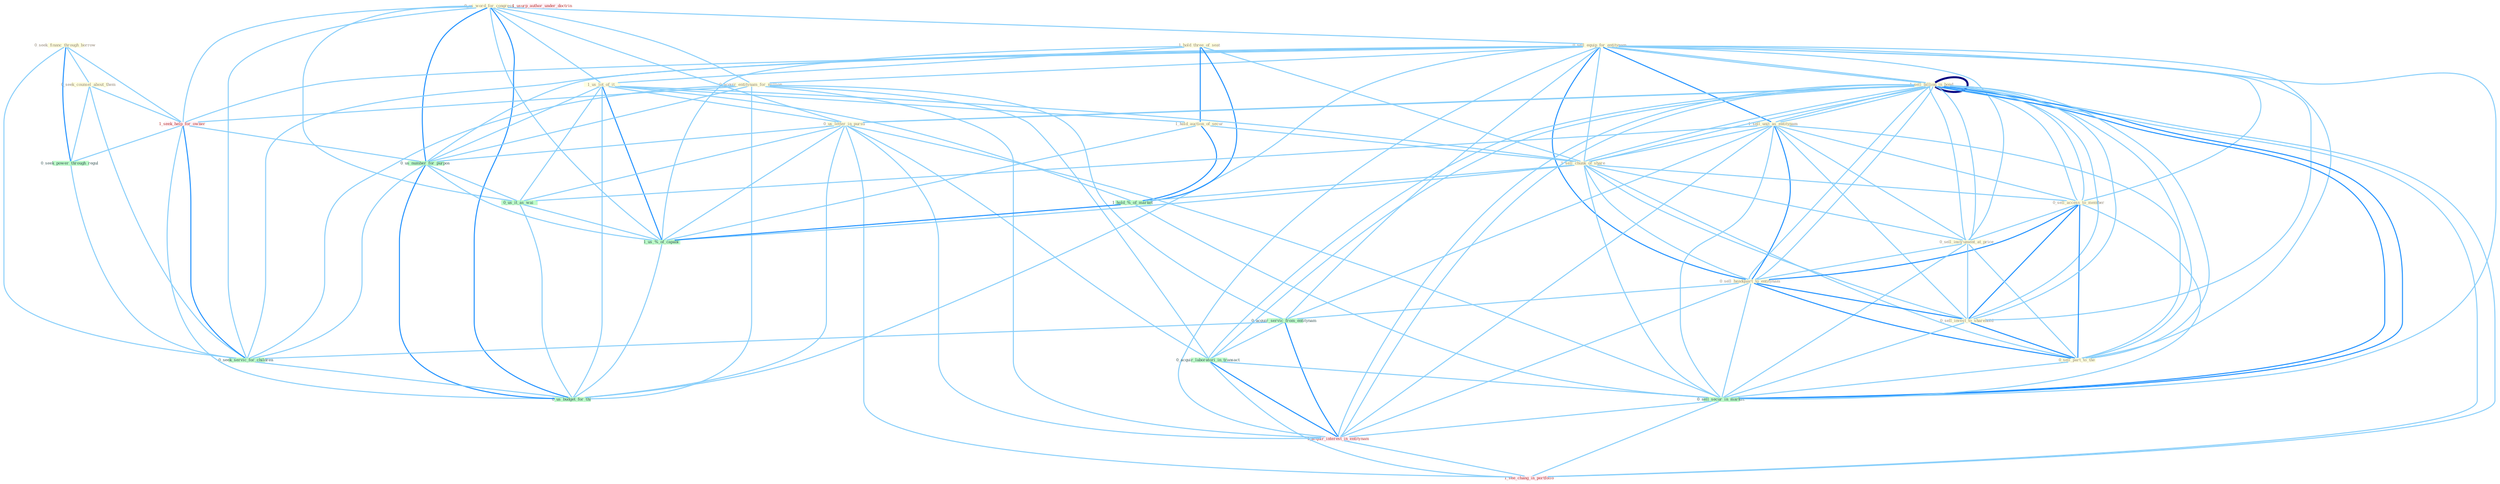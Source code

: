 Graph G{ 
    node
    [shape=polygon,style=filled,width=.5,height=.06,color="#BDFCC9",fixedsize=true,fontsize=4,
    fontcolor="#2f4f4f"];
    {node
    [color="#ffffe0", fontcolor="#8b7d6b"] "0_us_word_for_congress " "0_sell_equip_for_entitynam " "1_hold_three_of_seat " "1_us_lot_of_it " "1_hold_auction_of_secur " "1_sell_billion_in_bond " "1_sell_unit_as_entitynam " "1_sell_chunk_of_share " "0_acquir_entitynam_for_million " "0_sell_access_to_member " "0_sell_instrument_at_price " "0_seek_financ_through_borrow " "0_sell_headquart_to_entitynam " "0_sell_invest_to_sharehold " "0_sell_part_to_the " "0_us_letter_in_pursu " "0_seek_counsel_about_them "}
{node [color="#fff0f5", fontcolor="#b22222"] "1_seek_help_for_owner " "1_sell_billion_in_bond " "1_usurp_author_under_doctrin " "1_acquir_interest_in_entitynam " "1_see_chang_in_portfolio "}
edge [color="#B0E2FF"];

	"0_us_word_for_congress " -- "0_sell_equip_for_entitynam " [w="1", color="#87cefa" ];
	"0_us_word_for_congress " -- "1_us_lot_of_it " [w="1", color="#87cefa" ];
	"0_us_word_for_congress " -- "0_acquir_entitynam_for_million " [w="1", color="#87cefa" ];
	"0_us_word_for_congress " -- "0_us_letter_in_pursu " [w="1", color="#87cefa" ];
	"0_us_word_for_congress " -- "1_seek_help_for_owner " [w="1", color="#87cefa" ];
	"0_us_word_for_congress " -- "0_us_number_for_purpos " [w="2", color="#1e90ff" , len=0.8];
	"0_us_word_for_congress " -- "0_us_it_as_wai " [w="1", color="#87cefa" ];
	"0_us_word_for_congress " -- "1_us_%_of_capabl " [w="1", color="#87cefa" ];
	"0_us_word_for_congress " -- "0_seek_servic_for_children " [w="1", color="#87cefa" ];
	"0_us_word_for_congress " -- "0_us_budget_for_thi " [w="2", color="#1e90ff" , len=0.8];
	"0_sell_equip_for_entitynam " -- "1_sell_billion_in_bond " [w="1", color="#87cefa" ];
	"0_sell_equip_for_entitynam " -- "1_sell_unit_as_entitynam " [w="2", color="#1e90ff" , len=0.8];
	"0_sell_equip_for_entitynam " -- "1_sell_chunk_of_share " [w="1", color="#87cefa" ];
	"0_sell_equip_for_entitynam " -- "0_acquir_entitynam_for_million " [w="1", color="#87cefa" ];
	"0_sell_equip_for_entitynam " -- "0_sell_access_to_member " [w="1", color="#87cefa" ];
	"0_sell_equip_for_entitynam " -- "0_sell_instrument_at_price " [w="1", color="#87cefa" ];
	"0_sell_equip_for_entitynam " -- "0_sell_headquart_to_entitynam " [w="2", color="#1e90ff" , len=0.8];
	"0_sell_equip_for_entitynam " -- "0_sell_invest_to_sharehold " [w="1", color="#87cefa" ];
	"0_sell_equip_for_entitynam " -- "0_sell_part_to_the " [w="1", color="#87cefa" ];
	"0_sell_equip_for_entitynam " -- "1_seek_help_for_owner " [w="1", color="#87cefa" ];
	"0_sell_equip_for_entitynam " -- "0_acquir_servic_from_entitynam " [w="1", color="#87cefa" ];
	"0_sell_equip_for_entitynam " -- "0_us_number_for_purpos " [w="1", color="#87cefa" ];
	"0_sell_equip_for_entitynam " -- "1_sell_billion_in_bond " [w="1", color="#87cefa" ];
	"0_sell_equip_for_entitynam " -- "0_sell_secur_in_market " [w="1", color="#87cefa" ];
	"0_sell_equip_for_entitynam " -- "1_acquir_interest_in_entitynam " [w="1", color="#87cefa" ];
	"0_sell_equip_for_entitynam " -- "0_seek_servic_for_children " [w="1", color="#87cefa" ];
	"0_sell_equip_for_entitynam " -- "0_us_budget_for_thi " [w="1", color="#87cefa" ];
	"1_hold_three_of_seat " -- "1_us_lot_of_it " [w="1", color="#87cefa" ];
	"1_hold_three_of_seat " -- "1_hold_auction_of_secur " [w="2", color="#1e90ff" , len=0.8];
	"1_hold_three_of_seat " -- "1_sell_chunk_of_share " [w="1", color="#87cefa" ];
	"1_hold_three_of_seat " -- "1_hold_%_of_market " [w="2", color="#1e90ff" , len=0.8];
	"1_hold_three_of_seat " -- "1_us_%_of_capabl " [w="1", color="#87cefa" ];
	"1_us_lot_of_it " -- "1_hold_auction_of_secur " [w="1", color="#87cefa" ];
	"1_us_lot_of_it " -- "1_sell_chunk_of_share " [w="1", color="#87cefa" ];
	"1_us_lot_of_it " -- "0_us_letter_in_pursu " [w="1", color="#87cefa" ];
	"1_us_lot_of_it " -- "1_hold_%_of_market " [w="1", color="#87cefa" ];
	"1_us_lot_of_it " -- "0_us_number_for_purpos " [w="1", color="#87cefa" ];
	"1_us_lot_of_it " -- "0_us_it_as_wai " [w="1", color="#87cefa" ];
	"1_us_lot_of_it " -- "1_us_%_of_capabl " [w="2", color="#1e90ff" , len=0.8];
	"1_us_lot_of_it " -- "0_us_budget_for_thi " [w="1", color="#87cefa" ];
	"1_hold_auction_of_secur " -- "1_sell_chunk_of_share " [w="1", color="#87cefa" ];
	"1_hold_auction_of_secur " -- "1_hold_%_of_market " [w="2", color="#1e90ff" , len=0.8];
	"1_hold_auction_of_secur " -- "1_us_%_of_capabl " [w="1", color="#87cefa" ];
	"1_sell_billion_in_bond " -- "1_sell_unit_as_entitynam " [w="1", color="#87cefa" ];
	"1_sell_billion_in_bond " -- "1_sell_chunk_of_share " [w="1", color="#87cefa" ];
	"1_sell_billion_in_bond " -- "0_sell_access_to_member " [w="1", color="#87cefa" ];
	"1_sell_billion_in_bond " -- "0_sell_instrument_at_price " [w="1", color="#87cefa" ];
	"1_sell_billion_in_bond " -- "0_sell_headquart_to_entitynam " [w="1", color="#87cefa" ];
	"1_sell_billion_in_bond " -- "0_sell_invest_to_sharehold " [w="1", color="#87cefa" ];
	"1_sell_billion_in_bond " -- "0_sell_part_to_the " [w="1", color="#87cefa" ];
	"1_sell_billion_in_bond " -- "0_us_letter_in_pursu " [w="1", color="#87cefa" ];
	"1_sell_billion_in_bond " -- "0_acquir_laboratori_in_transact " [w="1", color="#87cefa" ];
	"1_sell_billion_in_bond " -- "1_sell_billion_in_bond " [w="4", style=bold, color="#000080", len=0.4];
	"1_sell_billion_in_bond " -- "0_sell_secur_in_market " [w="2", color="#1e90ff" , len=0.8];
	"1_sell_billion_in_bond " -- "1_acquir_interest_in_entitynam " [w="1", color="#87cefa" ];
	"1_sell_billion_in_bond " -- "1_see_chang_in_portfolio " [w="1", color="#87cefa" ];
	"1_sell_unit_as_entitynam " -- "1_sell_chunk_of_share " [w="1", color="#87cefa" ];
	"1_sell_unit_as_entitynam " -- "0_sell_access_to_member " [w="1", color="#87cefa" ];
	"1_sell_unit_as_entitynam " -- "0_sell_instrument_at_price " [w="1", color="#87cefa" ];
	"1_sell_unit_as_entitynam " -- "0_sell_headquart_to_entitynam " [w="2", color="#1e90ff" , len=0.8];
	"1_sell_unit_as_entitynam " -- "0_sell_invest_to_sharehold " [w="1", color="#87cefa" ];
	"1_sell_unit_as_entitynam " -- "0_sell_part_to_the " [w="1", color="#87cefa" ];
	"1_sell_unit_as_entitynam " -- "0_acquir_servic_from_entitynam " [w="1", color="#87cefa" ];
	"1_sell_unit_as_entitynam " -- "1_sell_billion_in_bond " [w="1", color="#87cefa" ];
	"1_sell_unit_as_entitynam " -- "0_us_it_as_wai " [w="1", color="#87cefa" ];
	"1_sell_unit_as_entitynam " -- "0_sell_secur_in_market " [w="1", color="#87cefa" ];
	"1_sell_unit_as_entitynam " -- "1_acquir_interest_in_entitynam " [w="1", color="#87cefa" ];
	"1_sell_chunk_of_share " -- "0_sell_access_to_member " [w="1", color="#87cefa" ];
	"1_sell_chunk_of_share " -- "0_sell_instrument_at_price " [w="1", color="#87cefa" ];
	"1_sell_chunk_of_share " -- "0_sell_headquart_to_entitynam " [w="1", color="#87cefa" ];
	"1_sell_chunk_of_share " -- "0_sell_invest_to_sharehold " [w="1", color="#87cefa" ];
	"1_sell_chunk_of_share " -- "0_sell_part_to_the " [w="1", color="#87cefa" ];
	"1_sell_chunk_of_share " -- "1_hold_%_of_market " [w="1", color="#87cefa" ];
	"1_sell_chunk_of_share " -- "1_sell_billion_in_bond " [w="1", color="#87cefa" ];
	"1_sell_chunk_of_share " -- "1_us_%_of_capabl " [w="1", color="#87cefa" ];
	"1_sell_chunk_of_share " -- "0_sell_secur_in_market " [w="1", color="#87cefa" ];
	"0_acquir_entitynam_for_million " -- "1_seek_help_for_owner " [w="1", color="#87cefa" ];
	"0_acquir_entitynam_for_million " -- "0_acquir_servic_from_entitynam " [w="1", color="#87cefa" ];
	"0_acquir_entitynam_for_million " -- "0_us_number_for_purpos " [w="1", color="#87cefa" ];
	"0_acquir_entitynam_for_million " -- "0_acquir_laboratori_in_transact " [w="1", color="#87cefa" ];
	"0_acquir_entitynam_for_million " -- "1_acquir_interest_in_entitynam " [w="1", color="#87cefa" ];
	"0_acquir_entitynam_for_million " -- "0_seek_servic_for_children " [w="1", color="#87cefa" ];
	"0_acquir_entitynam_for_million " -- "0_us_budget_for_thi " [w="1", color="#87cefa" ];
	"0_sell_access_to_member " -- "0_sell_instrument_at_price " [w="1", color="#87cefa" ];
	"0_sell_access_to_member " -- "0_sell_headquart_to_entitynam " [w="2", color="#1e90ff" , len=0.8];
	"0_sell_access_to_member " -- "0_sell_invest_to_sharehold " [w="2", color="#1e90ff" , len=0.8];
	"0_sell_access_to_member " -- "0_sell_part_to_the " [w="2", color="#1e90ff" , len=0.8];
	"0_sell_access_to_member " -- "1_sell_billion_in_bond " [w="1", color="#87cefa" ];
	"0_sell_access_to_member " -- "0_sell_secur_in_market " [w="1", color="#87cefa" ];
	"0_sell_instrument_at_price " -- "0_sell_headquart_to_entitynam " [w="1", color="#87cefa" ];
	"0_sell_instrument_at_price " -- "0_sell_invest_to_sharehold " [w="1", color="#87cefa" ];
	"0_sell_instrument_at_price " -- "0_sell_part_to_the " [w="1", color="#87cefa" ];
	"0_sell_instrument_at_price " -- "1_sell_billion_in_bond " [w="1", color="#87cefa" ];
	"0_sell_instrument_at_price " -- "0_sell_secur_in_market " [w="1", color="#87cefa" ];
	"0_seek_financ_through_borrow " -- "0_seek_counsel_about_them " [w="1", color="#87cefa" ];
	"0_seek_financ_through_borrow " -- "1_seek_help_for_owner " [w="1", color="#87cefa" ];
	"0_seek_financ_through_borrow " -- "0_seek_power_through_regul " [w="2", color="#1e90ff" , len=0.8];
	"0_seek_financ_through_borrow " -- "0_seek_servic_for_children " [w="1", color="#87cefa" ];
	"0_sell_headquart_to_entitynam " -- "0_sell_invest_to_sharehold " [w="2", color="#1e90ff" , len=0.8];
	"0_sell_headquart_to_entitynam " -- "0_sell_part_to_the " [w="2", color="#1e90ff" , len=0.8];
	"0_sell_headquart_to_entitynam " -- "0_acquir_servic_from_entitynam " [w="1", color="#87cefa" ];
	"0_sell_headquart_to_entitynam " -- "1_sell_billion_in_bond " [w="1", color="#87cefa" ];
	"0_sell_headquart_to_entitynam " -- "0_sell_secur_in_market " [w="1", color="#87cefa" ];
	"0_sell_headquart_to_entitynam " -- "1_acquir_interest_in_entitynam " [w="1", color="#87cefa" ];
	"0_sell_invest_to_sharehold " -- "0_sell_part_to_the " [w="2", color="#1e90ff" , len=0.8];
	"0_sell_invest_to_sharehold " -- "1_sell_billion_in_bond " [w="1", color="#87cefa" ];
	"0_sell_invest_to_sharehold " -- "0_sell_secur_in_market " [w="1", color="#87cefa" ];
	"0_sell_part_to_the " -- "1_sell_billion_in_bond " [w="1", color="#87cefa" ];
	"0_sell_part_to_the " -- "0_sell_secur_in_market " [w="1", color="#87cefa" ];
	"0_us_letter_in_pursu " -- "0_us_number_for_purpos " [w="1", color="#87cefa" ];
	"0_us_letter_in_pursu " -- "0_acquir_laboratori_in_transact " [w="1", color="#87cefa" ];
	"0_us_letter_in_pursu " -- "1_sell_billion_in_bond " [w="1", color="#87cefa" ];
	"0_us_letter_in_pursu " -- "0_us_it_as_wai " [w="1", color="#87cefa" ];
	"0_us_letter_in_pursu " -- "1_us_%_of_capabl " [w="1", color="#87cefa" ];
	"0_us_letter_in_pursu " -- "0_sell_secur_in_market " [w="1", color="#87cefa" ];
	"0_us_letter_in_pursu " -- "1_acquir_interest_in_entitynam " [w="1", color="#87cefa" ];
	"0_us_letter_in_pursu " -- "1_see_chang_in_portfolio " [w="1", color="#87cefa" ];
	"0_us_letter_in_pursu " -- "0_us_budget_for_thi " [w="1", color="#87cefa" ];
	"0_seek_counsel_about_them " -- "1_seek_help_for_owner " [w="1", color="#87cefa" ];
	"0_seek_counsel_about_them " -- "0_seek_power_through_regul " [w="1", color="#87cefa" ];
	"0_seek_counsel_about_them " -- "0_seek_servic_for_children " [w="1", color="#87cefa" ];
	"1_seek_help_for_owner " -- "0_seek_power_through_regul " [w="1", color="#87cefa" ];
	"1_seek_help_for_owner " -- "0_us_number_for_purpos " [w="1", color="#87cefa" ];
	"1_seek_help_for_owner " -- "0_seek_servic_for_children " [w="2", color="#1e90ff" , len=0.8];
	"1_seek_help_for_owner " -- "0_us_budget_for_thi " [w="1", color="#87cefa" ];
	"0_acquir_servic_from_entitynam " -- "0_acquir_laboratori_in_transact " [w="1", color="#87cefa" ];
	"0_acquir_servic_from_entitynam " -- "1_acquir_interest_in_entitynam " [w="2", color="#1e90ff" , len=0.8];
	"0_acquir_servic_from_entitynam " -- "0_seek_servic_for_children " [w="1", color="#87cefa" ];
	"1_hold_%_of_market " -- "1_us_%_of_capabl " [w="2", color="#1e90ff" , len=0.8];
	"1_hold_%_of_market " -- "0_sell_secur_in_market " [w="1", color="#87cefa" ];
	"0_seek_power_through_regul " -- "0_seek_servic_for_children " [w="1", color="#87cefa" ];
	"0_us_number_for_purpos " -- "0_us_it_as_wai " [w="1", color="#87cefa" ];
	"0_us_number_for_purpos " -- "1_us_%_of_capabl " [w="1", color="#87cefa" ];
	"0_us_number_for_purpos " -- "0_seek_servic_for_children " [w="1", color="#87cefa" ];
	"0_us_number_for_purpos " -- "0_us_budget_for_thi " [w="2", color="#1e90ff" , len=0.8];
	"0_acquir_laboratori_in_transact " -- "1_sell_billion_in_bond " [w="1", color="#87cefa" ];
	"0_acquir_laboratori_in_transact " -- "0_sell_secur_in_market " [w="1", color="#87cefa" ];
	"0_acquir_laboratori_in_transact " -- "1_acquir_interest_in_entitynam " [w="2", color="#1e90ff" , len=0.8];
	"0_acquir_laboratori_in_transact " -- "1_see_chang_in_portfolio " [w="1", color="#87cefa" ];
	"1_sell_billion_in_bond " -- "0_sell_secur_in_market " [w="2", color="#1e90ff" , len=0.8];
	"1_sell_billion_in_bond " -- "1_acquir_interest_in_entitynam " [w="1", color="#87cefa" ];
	"1_sell_billion_in_bond " -- "1_see_chang_in_portfolio " [w="1", color="#87cefa" ];
	"0_us_it_as_wai " -- "1_us_%_of_capabl " [w="1", color="#87cefa" ];
	"0_us_it_as_wai " -- "0_us_budget_for_thi " [w="1", color="#87cefa" ];
	"1_us_%_of_capabl " -- "0_us_budget_for_thi " [w="1", color="#87cefa" ];
	"0_sell_secur_in_market " -- "1_acquir_interest_in_entitynam " [w="1", color="#87cefa" ];
	"0_sell_secur_in_market " -- "1_see_chang_in_portfolio " [w="1", color="#87cefa" ];
	"1_acquir_interest_in_entitynam " -- "1_see_chang_in_portfolio " [w="1", color="#87cefa" ];
	"0_seek_servic_for_children " -- "0_us_budget_for_thi " [w="1", color="#87cefa" ];
}